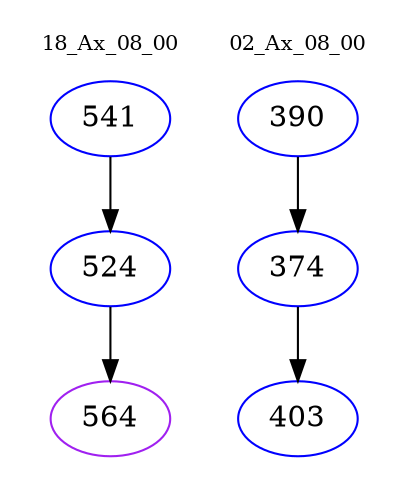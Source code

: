 digraph{
subgraph cluster_0 {
color = white
label = "18_Ax_08_00";
fontsize=10;
T0_541 [label="541", color="blue"]
T0_541 -> T0_524 [color="black"]
T0_524 [label="524", color="blue"]
T0_524 -> T0_564 [color="black"]
T0_564 [label="564", color="purple"]
}
subgraph cluster_1 {
color = white
label = "02_Ax_08_00";
fontsize=10;
T1_390 [label="390", color="blue"]
T1_390 -> T1_374 [color="black"]
T1_374 [label="374", color="blue"]
T1_374 -> T1_403 [color="black"]
T1_403 [label="403", color="blue"]
}
}

